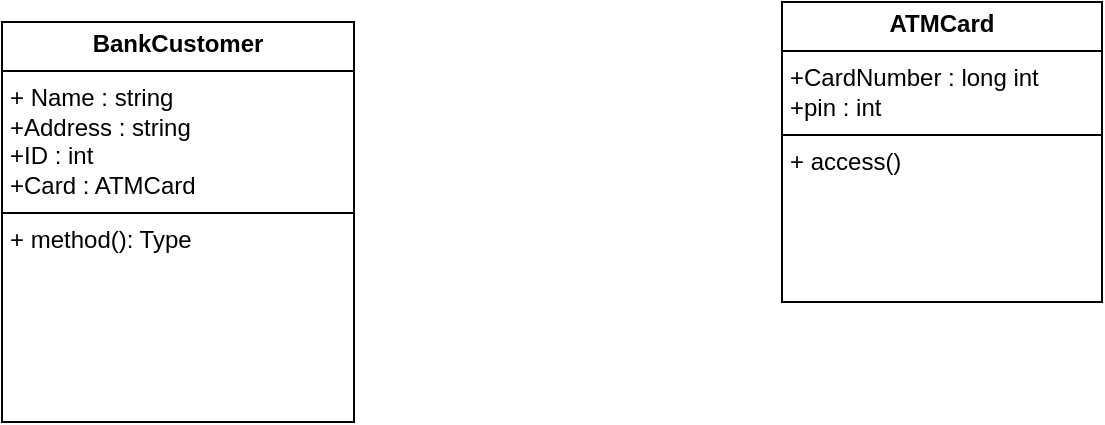 <mxfile version="24.3.0" type="github">
  <diagram id="C5RBs43oDa-KdzZeNtuy" name="Page-1">
    <mxGraphModel dx="2266" dy="1153" grid="1" gridSize="10" guides="1" tooltips="1" connect="1" arrows="1" fold="1" page="1" pageScale="1" pageWidth="827" pageHeight="1169" math="0" shadow="0">
      <root>
        <mxCell id="WIyWlLk6GJQsqaUBKTNV-0" />
        <mxCell id="WIyWlLk6GJQsqaUBKTNV-1" parent="WIyWlLk6GJQsqaUBKTNV-0" />
        <mxCell id="FnTFSV7uyyRr6hn9yAF9-87" value="&lt;p style=&quot;margin:0px;margin-top:4px;text-align:center;&quot;&gt;&lt;b&gt;BankCustomer&lt;/b&gt;&lt;/p&gt;&lt;hr size=&quot;1&quot; style=&quot;border-style:solid;&quot;&gt;&lt;p style=&quot;margin:0px;margin-left:4px;&quot;&gt;+ Name : string&lt;/p&gt;&lt;p style=&quot;margin:0px;margin-left:4px;&quot;&gt;+Address : string&lt;/p&gt;&lt;p style=&quot;margin:0px;margin-left:4px;&quot;&gt;+ID : int&lt;/p&gt;&lt;p style=&quot;margin:0px;margin-left:4px;&quot;&gt;+Card : ATMCard&lt;/p&gt;&lt;hr size=&quot;1&quot; style=&quot;border-style:solid;&quot;&gt;&lt;p style=&quot;margin:0px;margin-left:4px;&quot;&gt;+ method(): Type&lt;/p&gt;" style="verticalAlign=top;align=left;overflow=fill;html=1;whiteSpace=wrap;" vertex="1" parent="WIyWlLk6GJQsqaUBKTNV-1">
          <mxGeometry x="140" y="280" width="176" height="200" as="geometry" />
        </mxCell>
        <mxCell id="FnTFSV7uyyRr6hn9yAF9-88" value="&lt;p style=&quot;margin:0px;margin-top:4px;text-align:center;&quot;&gt;&lt;b&gt;ATMCard&lt;/b&gt;&lt;/p&gt;&lt;hr size=&quot;1&quot; style=&quot;border-style:solid;&quot;&gt;&lt;p style=&quot;margin:0px;margin-left:4px;&quot;&gt;+CardNumber : long int&lt;br&gt;&lt;/p&gt;&lt;p style=&quot;margin:0px;margin-left:4px;&quot;&gt;+pin : int&lt;/p&gt;&lt;hr size=&quot;1&quot; style=&quot;border-style:solid;&quot;&gt;&lt;p style=&quot;margin:0px;margin-left:4px;&quot;&gt;+ access()&lt;/p&gt;" style="verticalAlign=top;align=left;overflow=fill;html=1;whiteSpace=wrap;" vertex="1" parent="WIyWlLk6GJQsqaUBKTNV-1">
          <mxGeometry x="530" y="270" width="160" height="150" as="geometry" />
        </mxCell>
      </root>
    </mxGraphModel>
  </diagram>
</mxfile>
